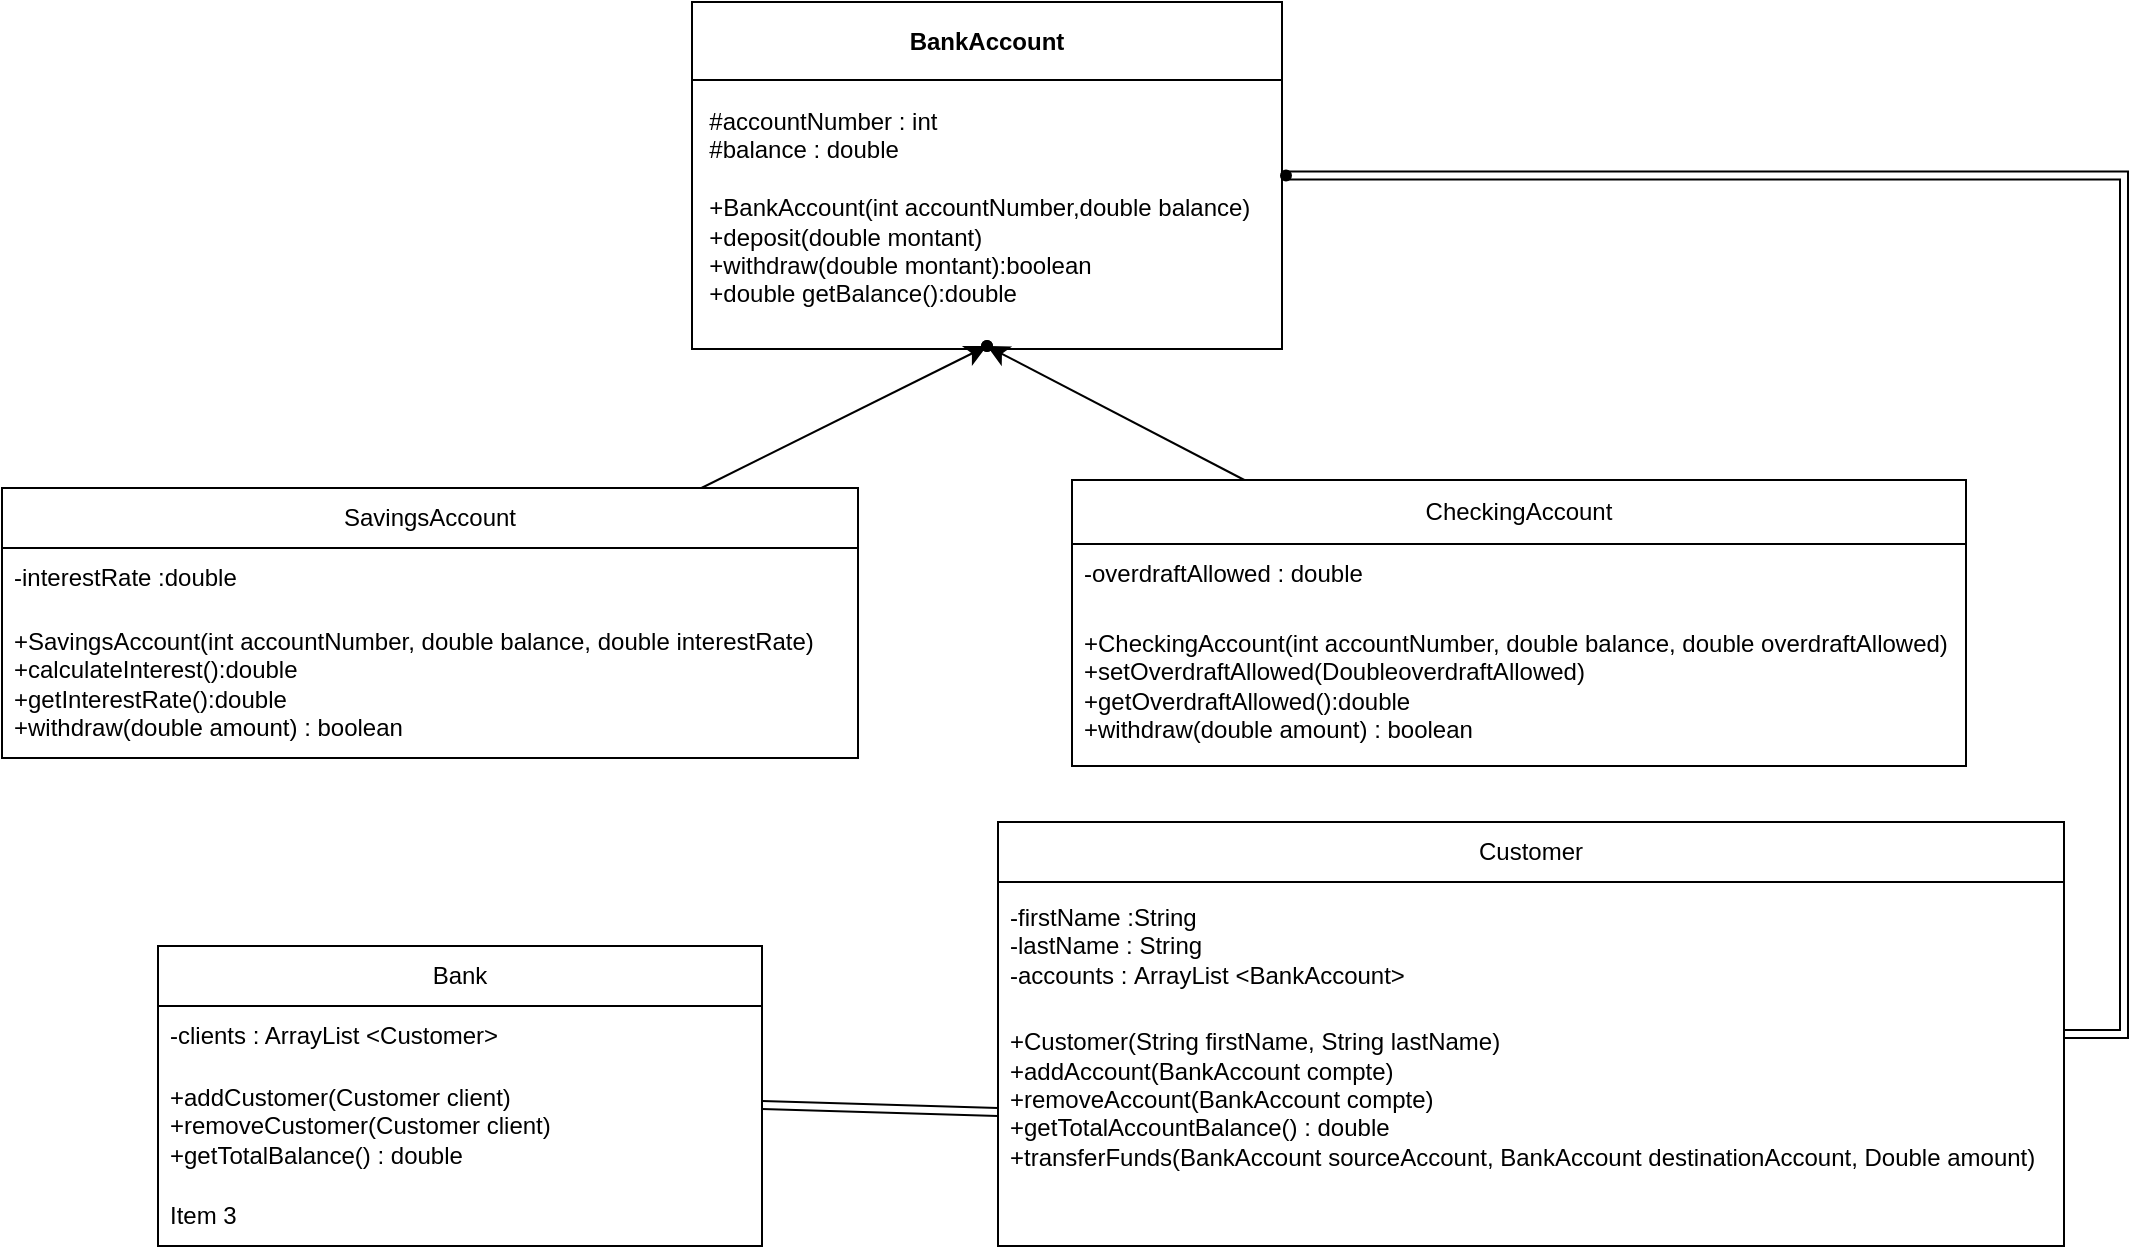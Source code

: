 <mxfile version="24.2.0" type="device">
  <diagram name="Page-1" id="Lwo5IK483wNQUaCDa5ir">
    <mxGraphModel dx="1567" dy="1083" grid="0" gridSize="10" guides="1" tooltips="1" connect="1" arrows="1" fold="1" page="0" pageScale="1" pageWidth="827" pageHeight="1169" math="0" shadow="0">
      <root>
        <mxCell id="0" />
        <mxCell id="1" parent="0" />
        <mxCell id="6MYVe9Ft_YrW4vWrhyxx-2" value="BankAccount" style="swimlane;whiteSpace=wrap;html=1;startSize=39;" vertex="1" parent="1">
          <mxGeometry x="105" y="-90" width="295" height="173.5" as="geometry">
            <mxRectangle x="-244" y="-27" width="106" height="26" as="alternateBounds" />
          </mxGeometry>
        </mxCell>
        <mxCell id="6MYVe9Ft_YrW4vWrhyxx-7" value="&amp;nbsp; #accountNumber : int&lt;div&gt;&lt;div&gt;&amp;nbsp; #balance : double&lt;/div&gt;&lt;div&gt;&lt;br&gt;&lt;/div&gt;&lt;div&gt;&amp;nbsp; +BankAccount(int accountNumber,double balance)&lt;br&gt;&lt;/div&gt;&lt;div&gt;&amp;nbsp; +deposit(double montant)&amp;nbsp;&lt;/div&gt;&lt;div&gt;&amp;nbsp; +withdraw(double montant):boolean&amp;nbsp;&lt;/div&gt;&lt;div&gt;&amp;nbsp; +double getBalance():double&lt;br&gt;&lt;/div&gt;&lt;div&gt;&lt;br&gt;&lt;/div&gt;&lt;/div&gt;" style="text;html=1;verticalAlign=middle;resizable=0;points=[];autosize=1;strokeColor=none;fillColor=none;fontSize=12;" vertex="1" parent="6MYVe9Ft_YrW4vWrhyxx-2">
          <mxGeometry y="46.5" width="295" height="127" as="geometry" />
        </mxCell>
        <mxCell id="6MYVe9Ft_YrW4vWrhyxx-33" value="" style="edgeStyle=none;curved=1;rounded=0;orthogonalLoop=1;jettySize=auto;html=1;fontSize=12;startSize=8;endSize=8;" edge="1" parent="1" source="6MYVe9Ft_YrW4vWrhyxx-9" target="6MYVe9Ft_YrW4vWrhyxx-32">
          <mxGeometry relative="1" as="geometry" />
        </mxCell>
        <mxCell id="6MYVe9Ft_YrW4vWrhyxx-9" value="SavingsAccount" style="swimlane;fontStyle=0;childLayout=stackLayout;horizontal=1;startSize=30;horizontalStack=0;resizeParent=1;resizeParentMax=0;resizeLast=0;collapsible=1;marginBottom=0;whiteSpace=wrap;html=1;" vertex="1" parent="1">
          <mxGeometry x="-240" y="153" width="428" height="135" as="geometry" />
        </mxCell>
        <mxCell id="6MYVe9Ft_YrW4vWrhyxx-10" value="-interestRate :double" style="text;strokeColor=none;fillColor=none;align=left;verticalAlign=middle;spacingLeft=4;spacingRight=4;overflow=hidden;points=[[0,0.5],[1,0.5]];portConstraint=eastwest;rotatable=0;whiteSpace=wrap;html=1;" vertex="1" parent="6MYVe9Ft_YrW4vWrhyxx-9">
          <mxGeometry y="30" width="428" height="30" as="geometry" />
        </mxCell>
        <mxCell id="6MYVe9Ft_YrW4vWrhyxx-11" value="&lt;div&gt;+SavingsAccount(int accountNumber, double balance, double interestRate)&lt;br&gt;&lt;/div&gt;+calculateInterest():double&lt;div&gt;+getInterestRate():double&lt;br&gt;&lt;/div&gt;&lt;div&gt;+withdraw(double amount) : boolean&lt;/div&gt;" style="text;strokeColor=none;fillColor=none;align=left;verticalAlign=middle;spacingLeft=4;spacingRight=4;overflow=hidden;points=[[0,0.5],[1,0.5]];portConstraint=eastwest;rotatable=0;whiteSpace=wrap;html=1;" vertex="1" parent="6MYVe9Ft_YrW4vWrhyxx-9">
          <mxGeometry y="60" width="428" height="75" as="geometry" />
        </mxCell>
        <mxCell id="6MYVe9Ft_YrW4vWrhyxx-35" value="" style="edgeStyle=none;curved=1;rounded=0;orthogonalLoop=1;jettySize=auto;html=1;fontSize=12;startSize=8;endSize=8;" edge="1" parent="1" source="6MYVe9Ft_YrW4vWrhyxx-13" target="6MYVe9Ft_YrW4vWrhyxx-34">
          <mxGeometry relative="1" as="geometry" />
        </mxCell>
        <mxCell id="6MYVe9Ft_YrW4vWrhyxx-13" value="CheckingAccount" style="swimlane;fontStyle=0;childLayout=stackLayout;horizontal=1;startSize=32;horizontalStack=0;resizeParent=1;resizeParentMax=0;resizeLast=0;collapsible=1;marginBottom=0;whiteSpace=wrap;html=1;" vertex="1" parent="1">
          <mxGeometry x="295" y="149" width="447" height="143" as="geometry" />
        </mxCell>
        <mxCell id="6MYVe9Ft_YrW4vWrhyxx-14" value="-overdraftAllowed : double" style="text;strokeColor=none;fillColor=none;align=left;verticalAlign=middle;spacingLeft=4;spacingRight=4;overflow=hidden;points=[[0,0.5],[1,0.5]];portConstraint=eastwest;rotatable=0;whiteSpace=wrap;html=1;" vertex="1" parent="6MYVe9Ft_YrW4vWrhyxx-13">
          <mxGeometry y="32" width="447" height="30" as="geometry" />
        </mxCell>
        <mxCell id="6MYVe9Ft_YrW4vWrhyxx-16" value="&lt;div&gt;+CheckingAccount(int accountNumber, double balance, double overdraftAllowed)&lt;br&gt;&lt;/div&gt;+setOverdraftAllowed(DoubleoverdraftAllowed)&amp;nbsp;&lt;div&gt;+getOverdraftAllowed():double&lt;/div&gt;&lt;div&gt;+withdraw(double amount) : boolean&lt;br&gt;&lt;/div&gt;" style="text;strokeColor=none;fillColor=none;align=left;verticalAlign=middle;spacingLeft=4;spacingRight=4;overflow=hidden;points=[[0,0.5],[1,0.5]];portConstraint=eastwest;rotatable=0;whiteSpace=wrap;html=1;" vertex="1" parent="6MYVe9Ft_YrW4vWrhyxx-13">
          <mxGeometry y="62" width="447" height="81" as="geometry" />
        </mxCell>
        <mxCell id="6MYVe9Ft_YrW4vWrhyxx-38" value="" style="edgeStyle=entityRelationEdgeStyle;rounded=0;orthogonalLoop=1;jettySize=auto;html=1;fontSize=12;shape=link;" edge="1" parent="1" source="6MYVe9Ft_YrW4vWrhyxx-18" target="6MYVe9Ft_YrW4vWrhyxx-37">
          <mxGeometry relative="1" as="geometry" />
        </mxCell>
        <mxCell id="6MYVe9Ft_YrW4vWrhyxx-18" value="Customer" style="swimlane;fontStyle=0;childLayout=stackLayout;horizontal=1;startSize=30;horizontalStack=0;resizeParent=1;resizeParentMax=0;resizeLast=0;collapsible=1;marginBottom=0;whiteSpace=wrap;html=1;" vertex="1" parent="1">
          <mxGeometry x="258" y="320" width="533" height="212" as="geometry" />
        </mxCell>
        <mxCell id="6MYVe9Ft_YrW4vWrhyxx-19" value="-firstName :String&amp;nbsp;&lt;div&gt;-lastName :&amp;nbsp;&lt;span style=&quot;background-color: initial;&quot;&gt;String&lt;/span&gt;&lt;span style=&quot;background-color: initial;&quot;&gt;&amp;nbsp;&lt;/span&gt;&lt;/div&gt;&lt;div&gt;-accounts :&amp;nbsp;&lt;span style=&quot;background-color: initial;&quot;&gt;ArrayList &amp;lt;BankAccount&amp;gt;&lt;/span&gt;&lt;/div&gt;" style="text;strokeColor=none;fillColor=none;align=left;verticalAlign=middle;spacingLeft=4;spacingRight=4;overflow=hidden;points=[[0,0.5],[1,0.5]];portConstraint=eastwest;rotatable=0;whiteSpace=wrap;html=1;" vertex="1" parent="6MYVe9Ft_YrW4vWrhyxx-18">
          <mxGeometry y="30" width="533" height="64" as="geometry" />
        </mxCell>
        <mxCell id="6MYVe9Ft_YrW4vWrhyxx-21" value="&lt;div&gt;+Customer(String firstName, String lastName)&amp;nbsp;&lt;/div&gt;+addAccount(BankAccount compte)&lt;div&gt;+removeAccount(BankAccount compte)&lt;/div&gt;&lt;div&gt;+getTotalAccountBalance() : double&lt;/div&gt;&lt;div&gt;+transferFunds(BankAccount sourceAccount, BankAccount destinationAccount, Double amount)&lt;br&gt;&lt;/div&gt;&lt;div&gt;&lt;br&gt;&lt;/div&gt;&lt;div&gt;&lt;br&gt;&lt;/div&gt;" style="text;strokeColor=none;fillColor=none;align=left;verticalAlign=middle;spacingLeft=4;spacingRight=4;overflow=hidden;points=[[0,0.5],[1,0.5]];portConstraint=eastwest;rotatable=0;whiteSpace=wrap;html=1;" vertex="1" parent="6MYVe9Ft_YrW4vWrhyxx-18">
          <mxGeometry y="94" width="533" height="118" as="geometry" />
        </mxCell>
        <mxCell id="6MYVe9Ft_YrW4vWrhyxx-36" value="" style="rounded=0;orthogonalLoop=1;jettySize=auto;html=1;fontSize=12;shape=link;" edge="1" parent="1" source="6MYVe9Ft_YrW4vWrhyxx-22" target="6MYVe9Ft_YrW4vWrhyxx-21">
          <mxGeometry relative="1" as="geometry" />
        </mxCell>
        <mxCell id="6MYVe9Ft_YrW4vWrhyxx-22" value="Bank" style="swimlane;fontStyle=0;childLayout=stackLayout;horizontal=1;startSize=30;horizontalStack=0;resizeParent=1;resizeParentMax=0;resizeLast=0;collapsible=1;marginBottom=0;whiteSpace=wrap;html=1;" vertex="1" parent="1">
          <mxGeometry x="-162" y="382" width="302" height="150" as="geometry" />
        </mxCell>
        <mxCell id="6MYVe9Ft_YrW4vWrhyxx-23" value="-clients : ArrayList &amp;lt;Customer&amp;gt;" style="text;strokeColor=none;fillColor=none;align=left;verticalAlign=middle;spacingLeft=4;spacingRight=4;overflow=hidden;points=[[0,0.5],[1,0.5]];portConstraint=eastwest;rotatable=0;whiteSpace=wrap;html=1;" vertex="1" parent="6MYVe9Ft_YrW4vWrhyxx-22">
          <mxGeometry y="30" width="302" height="30" as="geometry" />
        </mxCell>
        <mxCell id="6MYVe9Ft_YrW4vWrhyxx-24" value="+addCustomer(Customer client)&lt;div&gt;+removeCustomer(Customer client)&lt;/div&gt;&lt;div&gt;+getTotalBalance() : double&lt;br&gt;&lt;/div&gt;" style="text;strokeColor=none;fillColor=none;align=left;verticalAlign=middle;spacingLeft=4;spacingRight=4;overflow=hidden;points=[[0,0.5],[1,0.5]];portConstraint=eastwest;rotatable=0;whiteSpace=wrap;html=1;" vertex="1" parent="6MYVe9Ft_YrW4vWrhyxx-22">
          <mxGeometry y="60" width="302" height="60" as="geometry" />
        </mxCell>
        <mxCell id="6MYVe9Ft_YrW4vWrhyxx-25" value="Item 3" style="text;strokeColor=none;fillColor=none;align=left;verticalAlign=middle;spacingLeft=4;spacingRight=4;overflow=hidden;points=[[0,0.5],[1,0.5]];portConstraint=eastwest;rotatable=0;whiteSpace=wrap;html=1;" vertex="1" parent="6MYVe9Ft_YrW4vWrhyxx-22">
          <mxGeometry y="120" width="302" height="30" as="geometry" />
        </mxCell>
        <mxCell id="6MYVe9Ft_YrW4vWrhyxx-32" value="" style="shape=waypoint;sketch=0;size=6;pointerEvents=1;points=[];fillColor=default;resizable=0;rotatable=0;perimeter=centerPerimeter;snapToPoint=1;fontStyle=0;startSize=30;" vertex="1" parent="1">
          <mxGeometry x="242.5" y="72" width="20" height="20" as="geometry" />
        </mxCell>
        <mxCell id="6MYVe9Ft_YrW4vWrhyxx-34" value="" style="shape=waypoint;sketch=0;size=6;pointerEvents=1;points=[];fillColor=default;resizable=0;rotatable=0;perimeter=centerPerimeter;snapToPoint=1;fontStyle=0;startSize=32;" vertex="1" parent="1">
          <mxGeometry x="242.5" y="72" width="20" height="20" as="geometry" />
        </mxCell>
        <mxCell id="6MYVe9Ft_YrW4vWrhyxx-37" value="" style="shape=waypoint;sketch=0;size=6;pointerEvents=1;points=[];fillColor=default;resizable=0;rotatable=0;perimeter=centerPerimeter;snapToPoint=1;fontStyle=0;startSize=30;" vertex="1" parent="1">
          <mxGeometry x="392" y="-13.25" width="20" height="20" as="geometry" />
        </mxCell>
      </root>
    </mxGraphModel>
  </diagram>
</mxfile>
